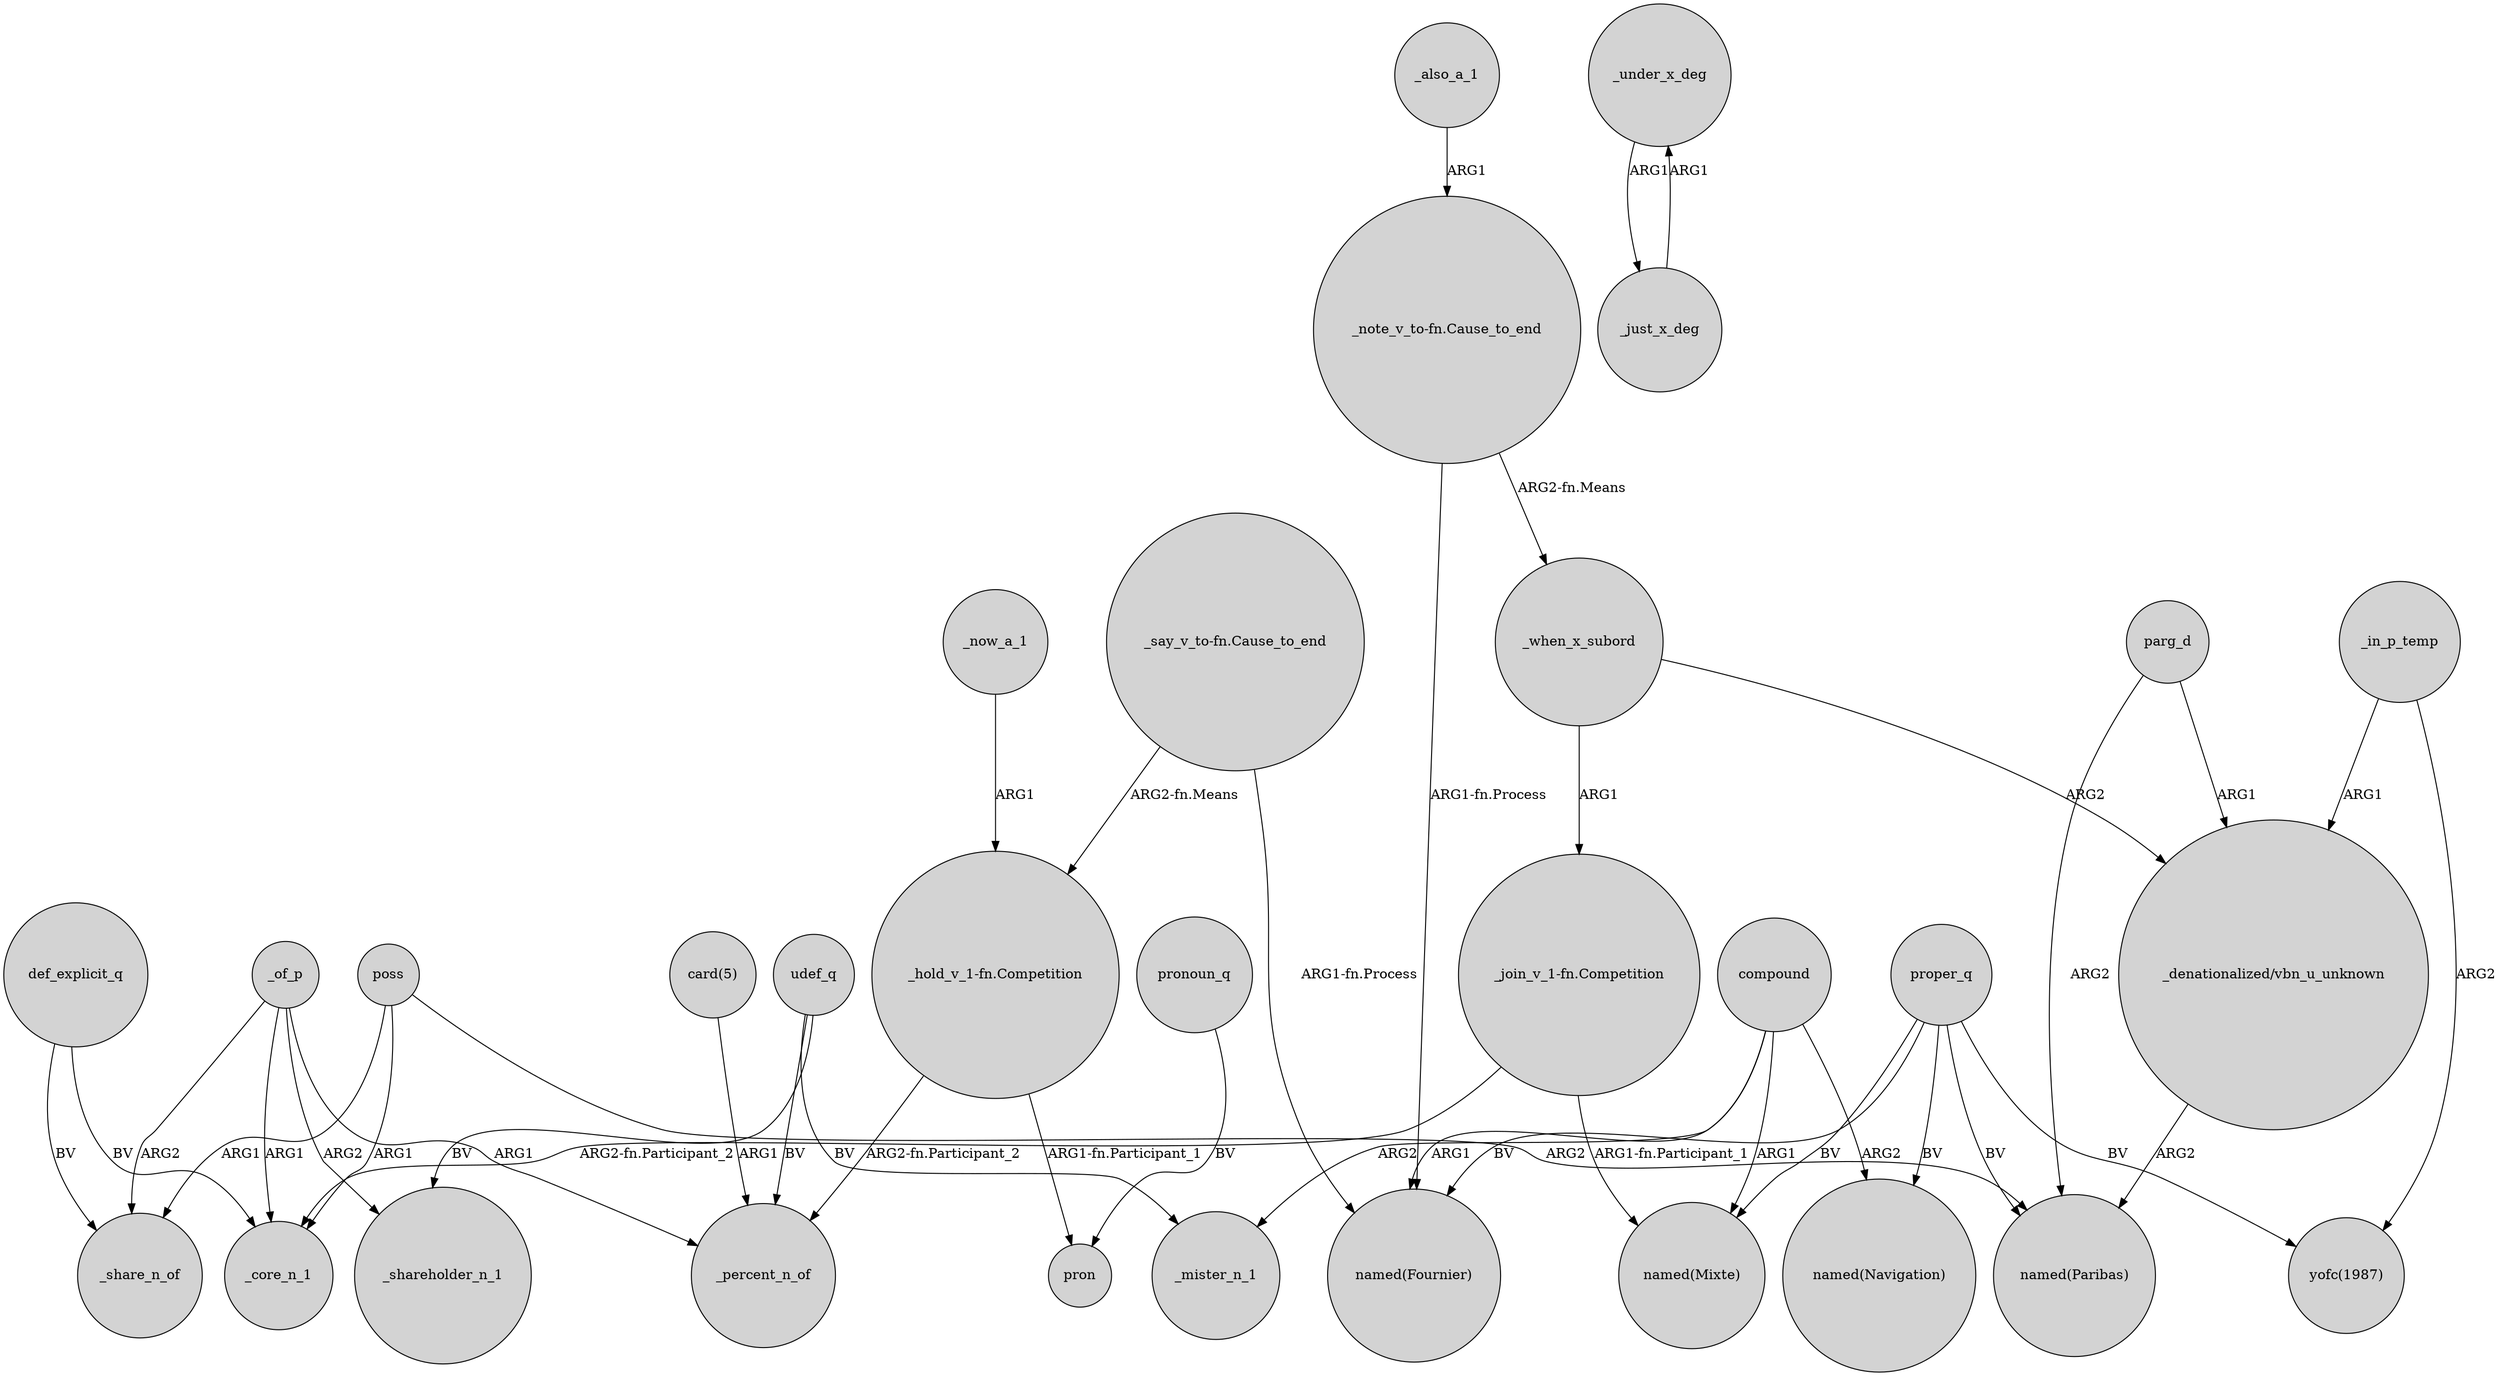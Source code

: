 digraph {
	node [shape=circle style=filled]
	compound -> _mister_n_1 [label=ARG2]
	_in_p_temp -> "_denationalized/vbn_u_unknown" [label=ARG1]
	proper_q -> "named(Fournier)" [label=BV]
	compound -> "named(Fournier)" [label=ARG1]
	_now_a_1 -> "_hold_v_1-fn.Competition" [label=ARG1]
	_when_x_subord -> "_denationalized/vbn_u_unknown" [label=ARG2]
	_in_p_temp -> "yofc(1987)" [label=ARG2]
	udef_q -> _shareholder_n_1 [label=BV]
	_of_p -> _shareholder_n_1 [label=ARG2]
	"_note_v_to-fn.Cause_to_end" -> "named(Fournier)" [label="ARG1-fn.Process"]
	parg_d -> "_denationalized/vbn_u_unknown" [label=ARG1]
	proper_q -> "named(Paribas)" [label=BV]
	proper_q -> "named(Navigation)" [label=BV]
	def_explicit_q -> _share_n_of [label=BV]
	"_join_v_1-fn.Competition" -> _core_n_1 [label="ARG2-fn.Participant_2"]
	_under_x_deg -> _just_x_deg [label=ARG1]
	"_denationalized/vbn_u_unknown" -> "named(Paribas)" [label=ARG2]
	"_hold_v_1-fn.Competition" -> _percent_n_of [label="ARG2-fn.Participant_2"]
	compound -> "named(Navigation)" [label=ARG2]
	"_hold_v_1-fn.Competition" -> pron [label="ARG1-fn.Participant_1"]
	_also_a_1 -> "_note_v_to-fn.Cause_to_end" [label=ARG1]
	"_say_v_to-fn.Cause_to_end" -> "named(Fournier)" [label="ARG1-fn.Process"]
	"_say_v_to-fn.Cause_to_end" -> "_hold_v_1-fn.Competition" [label="ARG2-fn.Means"]
	def_explicit_q -> _core_n_1 [label=BV]
	udef_q -> _mister_n_1 [label=BV]
	_of_p -> _percent_n_of [label=ARG1]
	proper_q -> "named(Mixte)" [label=BV]
	pronoun_q -> pron [label=BV]
	_when_x_subord -> "_join_v_1-fn.Competition" [label=ARG1]
	_just_x_deg -> _under_x_deg [label=ARG1]
	compound -> "named(Mixte)" [label=ARG1]
	poss -> _core_n_1 [label=ARG1]
	poss -> "named(Paribas)" [label=ARG2]
	udef_q -> _percent_n_of [label=BV]
	proper_q -> "yofc(1987)" [label=BV]
	poss -> _share_n_of [label=ARG1]
	"_join_v_1-fn.Competition" -> "named(Mixte)" [label="ARG1-fn.Participant_1"]
	parg_d -> "named(Paribas)" [label=ARG2]
	"card(5)" -> _percent_n_of [label=ARG1]
	_of_p -> _core_n_1 [label=ARG1]
	"_note_v_to-fn.Cause_to_end" -> _when_x_subord [label="ARG2-fn.Means"]
	_of_p -> _share_n_of [label=ARG2]
}
